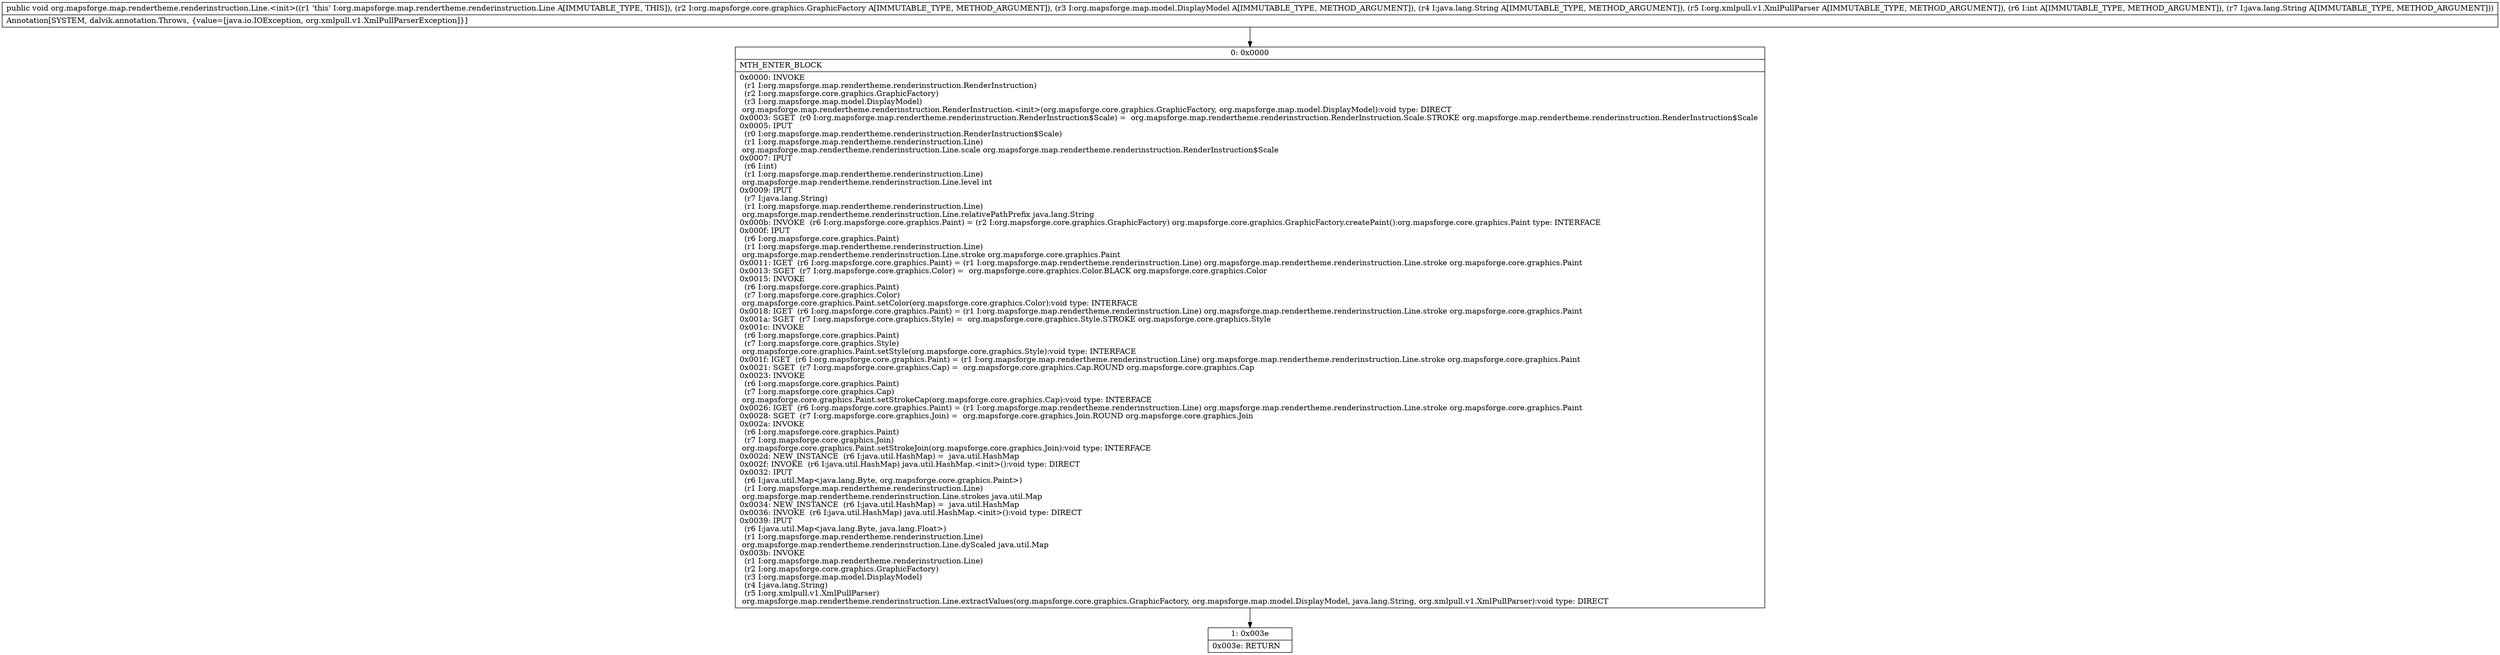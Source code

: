digraph "CFG fororg.mapsforge.map.rendertheme.renderinstruction.Line.\<init\>(Lorg\/mapsforge\/core\/graphics\/GraphicFactory;Lorg\/mapsforge\/map\/model\/DisplayModel;Ljava\/lang\/String;Lorg\/xmlpull\/v1\/XmlPullParser;ILjava\/lang\/String;)V" {
Node_0 [shape=record,label="{0\:\ 0x0000|MTH_ENTER_BLOCK\l|0x0000: INVOKE  \l  (r1 I:org.mapsforge.map.rendertheme.renderinstruction.RenderInstruction)\l  (r2 I:org.mapsforge.core.graphics.GraphicFactory)\l  (r3 I:org.mapsforge.map.model.DisplayModel)\l org.mapsforge.map.rendertheme.renderinstruction.RenderInstruction.\<init\>(org.mapsforge.core.graphics.GraphicFactory, org.mapsforge.map.model.DisplayModel):void type: DIRECT \l0x0003: SGET  (r0 I:org.mapsforge.map.rendertheme.renderinstruction.RenderInstruction$Scale) =  org.mapsforge.map.rendertheme.renderinstruction.RenderInstruction.Scale.STROKE org.mapsforge.map.rendertheme.renderinstruction.RenderInstruction$Scale \l0x0005: IPUT  \l  (r0 I:org.mapsforge.map.rendertheme.renderinstruction.RenderInstruction$Scale)\l  (r1 I:org.mapsforge.map.rendertheme.renderinstruction.Line)\l org.mapsforge.map.rendertheme.renderinstruction.Line.scale org.mapsforge.map.rendertheme.renderinstruction.RenderInstruction$Scale \l0x0007: IPUT  \l  (r6 I:int)\l  (r1 I:org.mapsforge.map.rendertheme.renderinstruction.Line)\l org.mapsforge.map.rendertheme.renderinstruction.Line.level int \l0x0009: IPUT  \l  (r7 I:java.lang.String)\l  (r1 I:org.mapsforge.map.rendertheme.renderinstruction.Line)\l org.mapsforge.map.rendertheme.renderinstruction.Line.relativePathPrefix java.lang.String \l0x000b: INVOKE  (r6 I:org.mapsforge.core.graphics.Paint) = (r2 I:org.mapsforge.core.graphics.GraphicFactory) org.mapsforge.core.graphics.GraphicFactory.createPaint():org.mapsforge.core.graphics.Paint type: INTERFACE \l0x000f: IPUT  \l  (r6 I:org.mapsforge.core.graphics.Paint)\l  (r1 I:org.mapsforge.map.rendertheme.renderinstruction.Line)\l org.mapsforge.map.rendertheme.renderinstruction.Line.stroke org.mapsforge.core.graphics.Paint \l0x0011: IGET  (r6 I:org.mapsforge.core.graphics.Paint) = (r1 I:org.mapsforge.map.rendertheme.renderinstruction.Line) org.mapsforge.map.rendertheme.renderinstruction.Line.stroke org.mapsforge.core.graphics.Paint \l0x0013: SGET  (r7 I:org.mapsforge.core.graphics.Color) =  org.mapsforge.core.graphics.Color.BLACK org.mapsforge.core.graphics.Color \l0x0015: INVOKE  \l  (r6 I:org.mapsforge.core.graphics.Paint)\l  (r7 I:org.mapsforge.core.graphics.Color)\l org.mapsforge.core.graphics.Paint.setColor(org.mapsforge.core.graphics.Color):void type: INTERFACE \l0x0018: IGET  (r6 I:org.mapsforge.core.graphics.Paint) = (r1 I:org.mapsforge.map.rendertheme.renderinstruction.Line) org.mapsforge.map.rendertheme.renderinstruction.Line.stroke org.mapsforge.core.graphics.Paint \l0x001a: SGET  (r7 I:org.mapsforge.core.graphics.Style) =  org.mapsforge.core.graphics.Style.STROKE org.mapsforge.core.graphics.Style \l0x001c: INVOKE  \l  (r6 I:org.mapsforge.core.graphics.Paint)\l  (r7 I:org.mapsforge.core.graphics.Style)\l org.mapsforge.core.graphics.Paint.setStyle(org.mapsforge.core.graphics.Style):void type: INTERFACE \l0x001f: IGET  (r6 I:org.mapsforge.core.graphics.Paint) = (r1 I:org.mapsforge.map.rendertheme.renderinstruction.Line) org.mapsforge.map.rendertheme.renderinstruction.Line.stroke org.mapsforge.core.graphics.Paint \l0x0021: SGET  (r7 I:org.mapsforge.core.graphics.Cap) =  org.mapsforge.core.graphics.Cap.ROUND org.mapsforge.core.graphics.Cap \l0x0023: INVOKE  \l  (r6 I:org.mapsforge.core.graphics.Paint)\l  (r7 I:org.mapsforge.core.graphics.Cap)\l org.mapsforge.core.graphics.Paint.setStrokeCap(org.mapsforge.core.graphics.Cap):void type: INTERFACE \l0x0026: IGET  (r6 I:org.mapsforge.core.graphics.Paint) = (r1 I:org.mapsforge.map.rendertheme.renderinstruction.Line) org.mapsforge.map.rendertheme.renderinstruction.Line.stroke org.mapsforge.core.graphics.Paint \l0x0028: SGET  (r7 I:org.mapsforge.core.graphics.Join) =  org.mapsforge.core.graphics.Join.ROUND org.mapsforge.core.graphics.Join \l0x002a: INVOKE  \l  (r6 I:org.mapsforge.core.graphics.Paint)\l  (r7 I:org.mapsforge.core.graphics.Join)\l org.mapsforge.core.graphics.Paint.setStrokeJoin(org.mapsforge.core.graphics.Join):void type: INTERFACE \l0x002d: NEW_INSTANCE  (r6 I:java.util.HashMap) =  java.util.HashMap \l0x002f: INVOKE  (r6 I:java.util.HashMap) java.util.HashMap.\<init\>():void type: DIRECT \l0x0032: IPUT  \l  (r6 I:java.util.Map\<java.lang.Byte, org.mapsforge.core.graphics.Paint\>)\l  (r1 I:org.mapsforge.map.rendertheme.renderinstruction.Line)\l org.mapsforge.map.rendertheme.renderinstruction.Line.strokes java.util.Map \l0x0034: NEW_INSTANCE  (r6 I:java.util.HashMap) =  java.util.HashMap \l0x0036: INVOKE  (r6 I:java.util.HashMap) java.util.HashMap.\<init\>():void type: DIRECT \l0x0039: IPUT  \l  (r6 I:java.util.Map\<java.lang.Byte, java.lang.Float\>)\l  (r1 I:org.mapsforge.map.rendertheme.renderinstruction.Line)\l org.mapsforge.map.rendertheme.renderinstruction.Line.dyScaled java.util.Map \l0x003b: INVOKE  \l  (r1 I:org.mapsforge.map.rendertheme.renderinstruction.Line)\l  (r2 I:org.mapsforge.core.graphics.GraphicFactory)\l  (r3 I:org.mapsforge.map.model.DisplayModel)\l  (r4 I:java.lang.String)\l  (r5 I:org.xmlpull.v1.XmlPullParser)\l org.mapsforge.map.rendertheme.renderinstruction.Line.extractValues(org.mapsforge.core.graphics.GraphicFactory, org.mapsforge.map.model.DisplayModel, java.lang.String, org.xmlpull.v1.XmlPullParser):void type: DIRECT \l}"];
Node_1 [shape=record,label="{1\:\ 0x003e|0x003e: RETURN   \l}"];
MethodNode[shape=record,label="{public void org.mapsforge.map.rendertheme.renderinstruction.Line.\<init\>((r1 'this' I:org.mapsforge.map.rendertheme.renderinstruction.Line A[IMMUTABLE_TYPE, THIS]), (r2 I:org.mapsforge.core.graphics.GraphicFactory A[IMMUTABLE_TYPE, METHOD_ARGUMENT]), (r3 I:org.mapsforge.map.model.DisplayModel A[IMMUTABLE_TYPE, METHOD_ARGUMENT]), (r4 I:java.lang.String A[IMMUTABLE_TYPE, METHOD_ARGUMENT]), (r5 I:org.xmlpull.v1.XmlPullParser A[IMMUTABLE_TYPE, METHOD_ARGUMENT]), (r6 I:int A[IMMUTABLE_TYPE, METHOD_ARGUMENT]), (r7 I:java.lang.String A[IMMUTABLE_TYPE, METHOD_ARGUMENT]))  | Annotation[SYSTEM, dalvik.annotation.Throws, \{value=[java.io.IOException, org.xmlpull.v1.XmlPullParserException]\}]\l}"];
MethodNode -> Node_0;
Node_0 -> Node_1;
}


